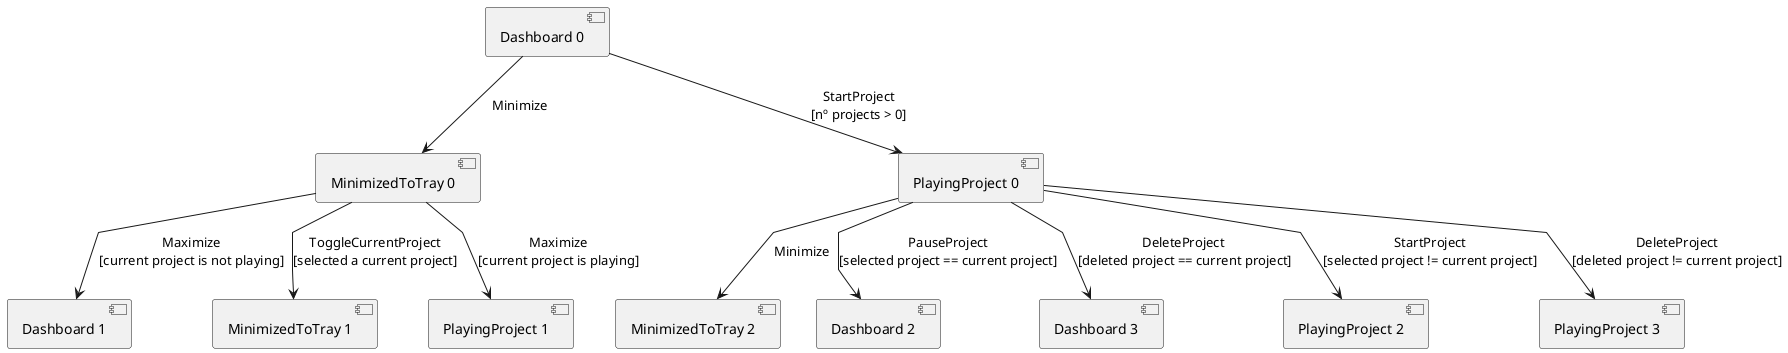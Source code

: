@startuml
skinparam linetype polyline

[Dashboard 0] -d-> [MinimizedToTray 0] : Minimize
[Dashboard 0] -d-> [PlayingProject 0] : StartProject\n[nº projects > 0]

[MinimizedToTray 0] -d-> [Dashboard 1] : Maximize\n[current project is not playing]
[MinimizedToTray 0] -d-> [MinimizedToTray 1] : ToggleCurrentProject\n[selected a current project]
[MinimizedToTray 0] -d-> [PlayingProject 1] : Maximize\n[current project is playing]

[PlayingProject 0] -d-> [MinimizedToTray 2] : Minimize 
[PlayingProject 0] -d-> [Dashboard 2] : PauseProject\n[selected project == current project]
[PlayingProject 0] -d-> [Dashboard 3] : DeleteProject \n[deleted project == current project]
[PlayingProject 0] -d-> [PlayingProject 2] : StartProject\n[selected project != current project]
[PlayingProject 0] -d-> [PlayingProject 3] : DeleteProject\n[deleted project != current project]

@enduml